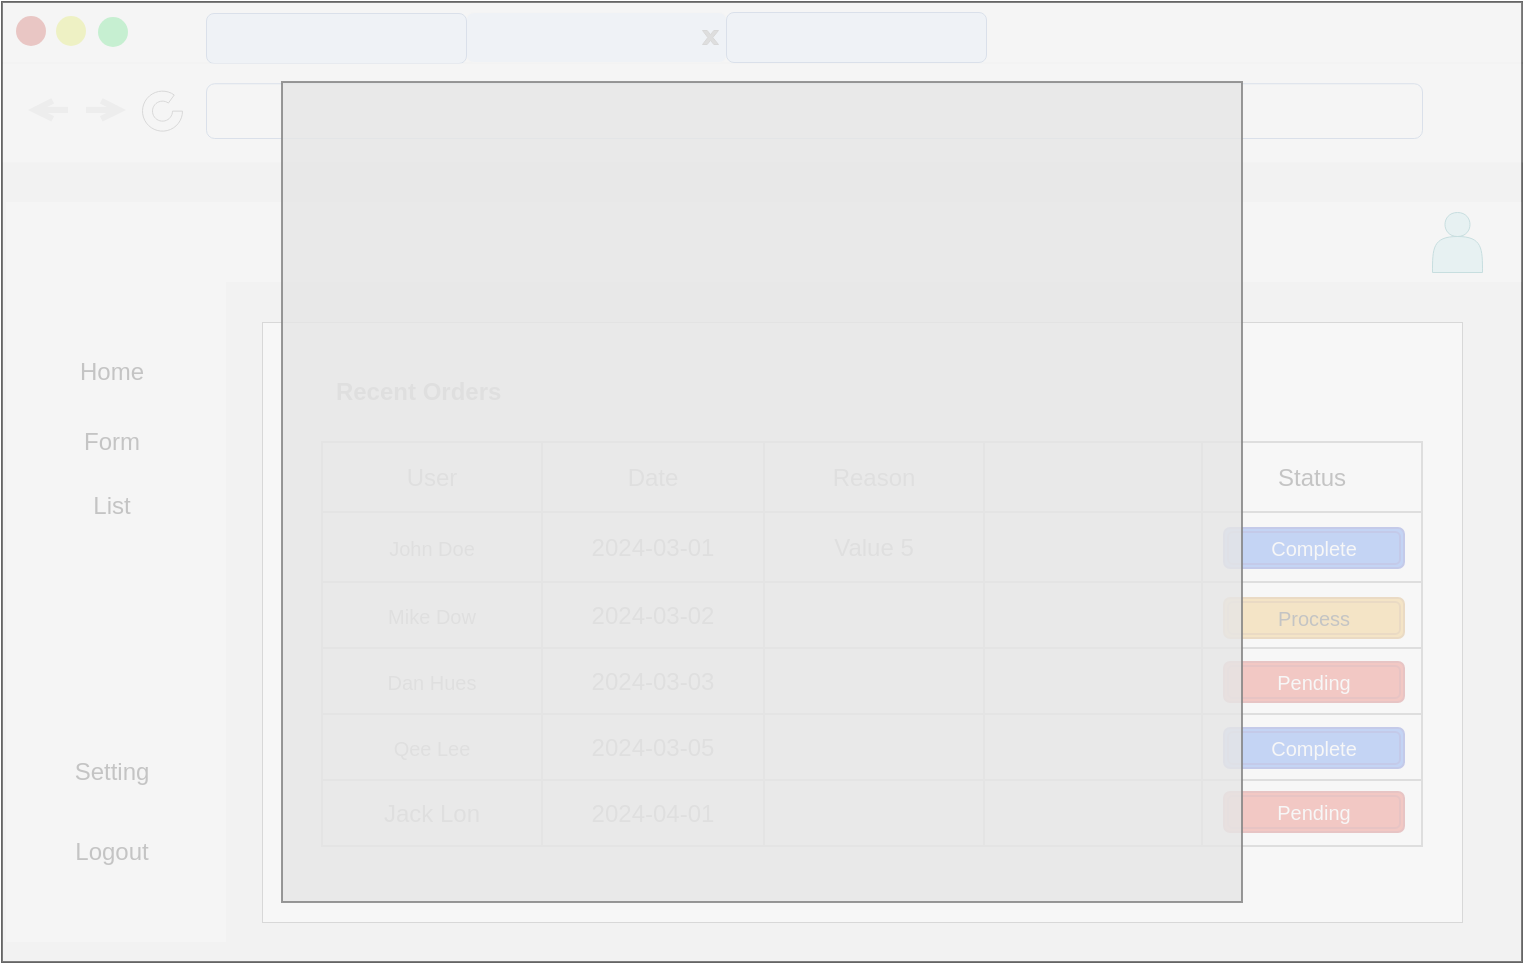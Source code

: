 <mxfile>
    <diagram id="5HG1jfW0MSwjm0IpRdiQ" name="PC">
        <mxGraphModel dx="906" dy="544" grid="1" gridSize="10" guides="1" tooltips="1" connect="1" arrows="1" fold="1" page="1" pageScale="1" pageWidth="827" pageHeight="1169" math="0" shadow="0">
            <root>
                <mxCell id="0"/>
                <mxCell id="1" parent="0"/>
                <mxCell id="2" value="" style="rounded=0;whiteSpace=wrap;html=1;fillColor=#E6E6E6;fontColor=#000000;strokeColor=#666666;" parent="1" vertex="1">
                    <mxGeometry x="40" y="40" width="760" height="480" as="geometry"/>
                </mxCell>
                <mxCell id="3" value="" style="rounded=0;whiteSpace=wrap;html=1;strokeColor=none;strokeWidth=2;fillColor=#f5f5f5;fontColor=#000000;" parent="1" vertex="1">
                    <mxGeometry x="42" y="140" width="110" height="370" as="geometry"/>
                </mxCell>
                <mxCell id="4" value="Home" style="text;html=1;align=center;verticalAlign=middle;whiteSpace=wrap;rounded=0;strokeWidth=2;fontColor=#000000;" parent="1" vertex="1">
                    <mxGeometry x="65" y="210" width="60" height="30" as="geometry"/>
                </mxCell>
                <mxCell id="5" value="" style="group;fontColor=#000000;" parent="1" vertex="1" connectable="0">
                    <mxGeometry x="40" y="40" width="760" height="80" as="geometry"/>
                </mxCell>
                <mxCell id="6" value="" style="rounded=0;whiteSpace=wrap;html=1;fillColor=#f5f5f5;fontColor=#000000;strokeColor=none;strokeWidth=0.5;" parent="5" vertex="1">
                    <mxGeometry width="760" height="30" as="geometry"/>
                </mxCell>
                <mxCell id="7" value="" style="ellipse;whiteSpace=wrap;html=1;aspect=fixed;strokeColor=none;fillColor=#BA0C00;gradientColor=none;fontColor=#000000;" parent="5" vertex="1">
                    <mxGeometry x="7" y="7" width="15" height="15" as="geometry"/>
                </mxCell>
                <mxCell id="8" value="" style="ellipse;whiteSpace=wrap;html=1;aspect=fixed;strokeColor=none;fillColor=#D4E302;gradientColor=none;fontColor=#000000;" parent="5" vertex="1">
                    <mxGeometry x="27" y="7" width="15" height="15" as="geometry"/>
                </mxCell>
                <mxCell id="9" value="" style="ellipse;whiteSpace=wrap;html=1;aspect=fixed;strokeColor=none;fillColor=#09D940;gradientColor=none;fontColor=#000000;" parent="5" vertex="1">
                    <mxGeometry x="48" y="7.5" width="15" height="15" as="geometry"/>
                </mxCell>
                <mxCell id="10" value="" style="rounded=1;whiteSpace=wrap;html=1;fillColor=#dae8fc;strokeColor=#F0F0F0;strokeWidth=0.5;fontColor=#000000;" parent="5" vertex="1">
                    <mxGeometry x="232" y="5" width="130" height="25" as="geometry"/>
                </mxCell>
                <mxCell id="11" value="" style="rounded=1;whiteSpace=wrap;html=1;fillColor=#dae8fc;strokeColor=#6c8ebf;strokeWidth=0.5;fontColor=#000000;" parent="5" vertex="1">
                    <mxGeometry x="102" y="5.5" width="130" height="25" as="geometry"/>
                </mxCell>
                <mxCell id="12" value="" style="rounded=1;whiteSpace=wrap;html=1;fillColor=#dae8fc;strokeColor=#6c8ebf;strokeWidth=0.5;fontColor=#000000;" parent="5" vertex="1">
                    <mxGeometry x="362" y="5" width="130" height="25" as="geometry"/>
                </mxCell>
                <mxCell id="13" value="" style="verticalLabelPosition=bottom;verticalAlign=top;html=1;shape=mxgraph.basic.x;strokeWidth=0.5;fillColor=#808080;strokeColor=#666666;fontColor=#000000;" parent="5" vertex="1">
                    <mxGeometry x="350" y="14" width="8" height="7" as="geometry"/>
                </mxCell>
                <mxCell id="14" value="" style="rounded=0;whiteSpace=wrap;html=1;fillColor=#f5f5f5;fontColor=#000000;strokeColor=none;strokeWidth=0.5;" parent="5" vertex="1">
                    <mxGeometry y="30.5" width="760" height="49.5" as="geometry"/>
                </mxCell>
                <mxCell id="15" value="" style="rounded=1;whiteSpace=wrap;html=1;strokeColor=#6c8ebf;strokeWidth=0.5;fillColor=none;fontColor=#000000;" parent="5" vertex="1">
                    <mxGeometry x="102" y="40.63" width="608" height="27.37" as="geometry"/>
                </mxCell>
                <mxCell id="16" value="" style="verticalLabelPosition=bottom;verticalAlign=top;html=1;shape=mxgraph.basic.partConcEllipse;startAngle=0.25;endAngle=0.1;arcWidth=0.5;rounded=1;strokeColor=#666666;strokeWidth=0.5;fillColor=none;fontColor=#000000;" parent="5" vertex="1">
                    <mxGeometry x="70" y="44.32" width="20" height="20" as="geometry"/>
                </mxCell>
                <mxCell id="17" value="" style="endArrow=open;html=1;strokeColor=#CCCCCC;strokeWidth=3;startSize=0;endFill=0;fontColor=#000000;" parent="5" edge="1">
                    <mxGeometry width="50" height="50" relative="1" as="geometry">
                        <mxPoint x="42" y="53.97" as="sourcePoint"/>
                        <mxPoint x="62" y="53.97" as="targetPoint"/>
                    </mxGeometry>
                </mxCell>
                <mxCell id="18" value="" style="endArrow=open;html=1;strokeColor=#CCCCCC;strokeWidth=3;startSize=0;endFill=0;fontColor=#000000;" parent="1" edge="1">
                    <mxGeometry width="50" height="50" relative="1" as="geometry">
                        <mxPoint x="73.0" y="93.97" as="sourcePoint"/>
                        <mxPoint x="53.0" y="93.97" as="targetPoint"/>
                    </mxGeometry>
                </mxCell>
                <mxCell id="19" value="Form" style="text;html=1;align=center;verticalAlign=middle;whiteSpace=wrap;rounded=0;strokeWidth=2;fontColor=#000000;" parent="1" vertex="1">
                    <mxGeometry x="65" y="245" width="60" height="30" as="geometry"/>
                </mxCell>
                <mxCell id="20" value="Setting" style="text;html=1;align=center;verticalAlign=middle;whiteSpace=wrap;rounded=0;strokeWidth=2;fontColor=#000000;" parent="1" vertex="1">
                    <mxGeometry x="65" y="410" width="60" height="30" as="geometry"/>
                </mxCell>
                <mxCell id="21" value="Logout" style="text;html=1;align=center;verticalAlign=middle;whiteSpace=wrap;rounded=0;strokeWidth=2;fontColor=#000000;" parent="1" vertex="1">
                    <mxGeometry x="65" y="450" width="60" height="30" as="geometry"/>
                </mxCell>
                <mxCell id="22" value="" style="rounded=0;whiteSpace=wrap;html=1;strokeColor=none;strokeWidth=2;fillColor=#f5f5f5;fontColor=#000000;" parent="1" vertex="1">
                    <mxGeometry x="150" y="140" width="650" height="40" as="geometry"/>
                </mxCell>
                <mxCell id="23" value="" style="rounded=0;whiteSpace=wrap;html=1;strokeColor=#666666;strokeWidth=0.5;fillColor=#FFFFFF;fontColor=#000000;" parent="1" vertex="1">
                    <mxGeometry x="170" y="200" width="600" height="300" as="geometry"/>
                </mxCell>
                <mxCell id="24" value="Recent Orders&amp;nbsp;" style="text;html=1;align=center;verticalAlign=middle;whiteSpace=wrap;rounded=0;strokeWidth=0.5;strokeColor=none;fontColor=#000000;fontStyle=1" parent="1" vertex="1">
                    <mxGeometry x="200" y="220" width="100" height="30" as="geometry"/>
                </mxCell>
                <mxCell id="25" value="List" style="text;html=1;align=center;verticalAlign=middle;whiteSpace=wrap;rounded=0;strokeWidth=2;fontColor=#000000;" parent="1" vertex="1">
                    <mxGeometry x="65" y="277" width="60" height="30" as="geometry"/>
                </mxCell>
                <mxCell id="26" value="" style="shape=actor;whiteSpace=wrap;html=1;rounded=1;strokeColor=#0e8088;strokeWidth=0.5;fontSize=10;fillColor=#b0e3e6;fontColor=#000000;" parent="1" vertex="1">
                    <mxGeometry x="755" y="145" width="25" height="30" as="geometry"/>
                </mxCell>
                <mxCell id="27" value="" style="childLayout=tableLayout;recursiveResize=0;shadow=0;fillColor=none;strokeColor=#808080;fontColor=#000000;" parent="1" vertex="1">
                    <mxGeometry x="200" y="260" width="550" height="202" as="geometry"/>
                </mxCell>
                <mxCell id="28" value="" style="shape=tableRow;horizontal=0;startSize=0;swimlaneHead=0;swimlaneBody=0;top=0;left=0;bottom=0;right=0;dropTarget=0;collapsible=0;recursiveResize=0;expand=0;fontStyle=0;fillColor=none;strokeColor=inherit;fontColor=#000000;" parent="27" vertex="1">
                    <mxGeometry width="550" height="35" as="geometry"/>
                </mxCell>
                <mxCell id="29" value="User" style="connectable=0;recursiveResize=0;strokeColor=inherit;fillColor=none;align=center;whiteSpace=wrap;html=1;fontColor=#000000;" parent="28" vertex="1">
                    <mxGeometry width="110" height="35" as="geometry">
                        <mxRectangle width="110" height="35" as="alternateBounds"/>
                    </mxGeometry>
                </mxCell>
                <mxCell id="30" value="Date" style="connectable=0;recursiveResize=0;strokeColor=inherit;fillColor=none;align=center;whiteSpace=wrap;html=1;fontColor=#000000;" parent="28" vertex="1">
                    <mxGeometry x="110" width="111" height="35" as="geometry">
                        <mxRectangle width="111" height="35" as="alternateBounds"/>
                    </mxGeometry>
                </mxCell>
                <mxCell id="31" value="Reason" style="connectable=0;recursiveResize=0;strokeColor=inherit;fillColor=none;align=center;whiteSpace=wrap;html=1;fontColor=#000000;" parent="28" vertex="1">
                    <mxGeometry x="221" width="110" height="35" as="geometry">
                        <mxRectangle width="110" height="35" as="alternateBounds"/>
                    </mxGeometry>
                </mxCell>
                <mxCell id="32" style="connectable=0;recursiveResize=0;strokeColor=inherit;fillColor=none;align=center;whiteSpace=wrap;html=1;fontColor=#000000;" parent="28" vertex="1">
                    <mxGeometry x="331" width="109" height="35" as="geometry">
                        <mxRectangle width="109" height="35" as="alternateBounds"/>
                    </mxGeometry>
                </mxCell>
                <mxCell id="33" value="Status" style="connectable=0;recursiveResize=0;strokeColor=inherit;fillColor=none;align=center;whiteSpace=wrap;html=1;fontColor=#000000;" parent="28" vertex="1">
                    <mxGeometry x="440" width="110" height="35" as="geometry">
                        <mxRectangle width="110" height="35" as="alternateBounds"/>
                    </mxGeometry>
                </mxCell>
                <mxCell id="34" style="shape=tableRow;horizontal=0;startSize=0;swimlaneHead=0;swimlaneBody=0;top=0;left=0;bottom=0;right=0;dropTarget=0;collapsible=0;recursiveResize=0;expand=0;fontStyle=0;fillColor=none;strokeColor=inherit;fontColor=#000000;" parent="27" vertex="1">
                    <mxGeometry y="35" width="550" height="35" as="geometry"/>
                </mxCell>
                <mxCell id="35" value="&lt;span style=&quot;font-size: 10px;&quot;&gt;John Doe&lt;/span&gt;" style="connectable=0;recursiveResize=0;strokeColor=inherit;fillColor=none;align=center;whiteSpace=wrap;html=1;fontColor=#000000;" parent="34" vertex="1">
                    <mxGeometry width="110" height="35" as="geometry">
                        <mxRectangle width="110" height="35" as="alternateBounds"/>
                    </mxGeometry>
                </mxCell>
                <mxCell id="36" value="2024-03-01" style="connectable=0;recursiveResize=0;strokeColor=inherit;fillColor=none;align=center;whiteSpace=wrap;html=1;fontColor=#000000;" parent="34" vertex="1">
                    <mxGeometry x="110" width="111" height="35" as="geometry">
                        <mxRectangle width="111" height="35" as="alternateBounds"/>
                    </mxGeometry>
                </mxCell>
                <mxCell id="37" value="Value 5" style="connectable=0;recursiveResize=0;strokeColor=inherit;fillColor=none;align=center;whiteSpace=wrap;html=1;fontColor=#000000;" parent="34" vertex="1">
                    <mxGeometry x="221" width="110" height="35" as="geometry">
                        <mxRectangle width="110" height="35" as="alternateBounds"/>
                    </mxGeometry>
                </mxCell>
                <mxCell id="38" style="connectable=0;recursiveResize=0;strokeColor=inherit;fillColor=none;align=center;whiteSpace=wrap;html=1;fontColor=#000000;" parent="34" vertex="1">
                    <mxGeometry x="331" width="109" height="35" as="geometry">
                        <mxRectangle width="109" height="35" as="alternateBounds"/>
                    </mxGeometry>
                </mxCell>
                <mxCell id="39" style="connectable=0;recursiveResize=0;strokeColor=inherit;fillColor=none;align=center;whiteSpace=wrap;html=1;fontColor=#000000;" parent="34" vertex="1">
                    <mxGeometry x="440" width="110" height="35" as="geometry">
                        <mxRectangle width="110" height="35" as="alternateBounds"/>
                    </mxGeometry>
                </mxCell>
                <mxCell id="40" style="shape=tableRow;horizontal=0;startSize=0;swimlaneHead=0;swimlaneBody=0;top=0;left=0;bottom=0;right=0;dropTarget=0;collapsible=0;recursiveResize=0;expand=0;fontStyle=0;fillColor=none;strokeColor=inherit;fontColor=#000000;" parent="27" vertex="1">
                    <mxGeometry y="70" width="550" height="33" as="geometry"/>
                </mxCell>
                <mxCell id="41" value="&lt;span style=&quot;font-size: 10px;&quot;&gt;Mike Dow&lt;/span&gt;" style="connectable=0;recursiveResize=0;strokeColor=inherit;fillColor=none;align=center;whiteSpace=wrap;html=1;fontColor=#000000;" parent="40" vertex="1">
                    <mxGeometry width="110" height="33" as="geometry">
                        <mxRectangle width="110" height="33" as="alternateBounds"/>
                    </mxGeometry>
                </mxCell>
                <mxCell id="42" value="2024-03-02" style="connectable=0;recursiveResize=0;strokeColor=inherit;fillColor=none;align=center;whiteSpace=wrap;html=1;fontColor=#000000;" parent="40" vertex="1">
                    <mxGeometry x="110" width="111" height="33" as="geometry">
                        <mxRectangle width="111" height="33" as="alternateBounds"/>
                    </mxGeometry>
                </mxCell>
                <mxCell id="43" style="connectable=0;recursiveResize=0;strokeColor=inherit;fillColor=none;align=center;whiteSpace=wrap;html=1;fontColor=#000000;" parent="40" vertex="1">
                    <mxGeometry x="221" width="110" height="33" as="geometry">
                        <mxRectangle width="110" height="33" as="alternateBounds"/>
                    </mxGeometry>
                </mxCell>
                <mxCell id="44" style="connectable=0;recursiveResize=0;strokeColor=inherit;fillColor=none;align=center;whiteSpace=wrap;html=1;fontColor=#000000;" parent="40" vertex="1">
                    <mxGeometry x="331" width="109" height="33" as="geometry">
                        <mxRectangle width="109" height="33" as="alternateBounds"/>
                    </mxGeometry>
                </mxCell>
                <mxCell id="45" style="connectable=0;recursiveResize=0;strokeColor=inherit;fillColor=none;align=center;whiteSpace=wrap;html=1;fontColor=#000000;" parent="40" vertex="1">
                    <mxGeometry x="440" width="110" height="33" as="geometry">
                        <mxRectangle width="110" height="33" as="alternateBounds"/>
                    </mxGeometry>
                </mxCell>
                <mxCell id="46" style="shape=tableRow;horizontal=0;startSize=0;swimlaneHead=0;swimlaneBody=0;top=0;left=0;bottom=0;right=0;dropTarget=0;collapsible=0;recursiveResize=0;expand=0;fontStyle=0;fillColor=none;strokeColor=inherit;fontColor=#000000;" parent="27" vertex="1">
                    <mxGeometry y="103" width="550" height="33" as="geometry"/>
                </mxCell>
                <mxCell id="47" value="&lt;span style=&quot;font-size: 10px;&quot;&gt;Dan Hues&lt;/span&gt;" style="connectable=0;recursiveResize=0;strokeColor=inherit;fillColor=none;align=center;whiteSpace=wrap;html=1;fontColor=#000000;" parent="46" vertex="1">
                    <mxGeometry width="110" height="33" as="geometry">
                        <mxRectangle width="110" height="33" as="alternateBounds"/>
                    </mxGeometry>
                </mxCell>
                <mxCell id="48" value="2024-03-03" style="connectable=0;recursiveResize=0;strokeColor=inherit;fillColor=none;align=center;whiteSpace=wrap;html=1;fontColor=#000000;" parent="46" vertex="1">
                    <mxGeometry x="110" width="111" height="33" as="geometry">
                        <mxRectangle width="111" height="33" as="alternateBounds"/>
                    </mxGeometry>
                </mxCell>
                <mxCell id="49" style="connectable=0;recursiveResize=0;strokeColor=inherit;fillColor=none;align=center;whiteSpace=wrap;html=1;fontColor=#000000;" parent="46" vertex="1">
                    <mxGeometry x="221" width="110" height="33" as="geometry">
                        <mxRectangle width="110" height="33" as="alternateBounds"/>
                    </mxGeometry>
                </mxCell>
                <mxCell id="50" style="connectable=0;recursiveResize=0;strokeColor=inherit;fillColor=none;align=center;whiteSpace=wrap;html=1;fontColor=#000000;" parent="46" vertex="1">
                    <mxGeometry x="331" width="109" height="33" as="geometry">
                        <mxRectangle width="109" height="33" as="alternateBounds"/>
                    </mxGeometry>
                </mxCell>
                <mxCell id="51" style="connectable=0;recursiveResize=0;strokeColor=inherit;fillColor=none;align=center;whiteSpace=wrap;html=1;fontColor=#000000;" parent="46" vertex="1">
                    <mxGeometry x="440" width="110" height="33" as="geometry">
                        <mxRectangle width="110" height="33" as="alternateBounds"/>
                    </mxGeometry>
                </mxCell>
                <mxCell id="52" style="shape=tableRow;horizontal=0;startSize=0;swimlaneHead=0;swimlaneBody=0;top=0;left=0;bottom=0;right=0;dropTarget=0;collapsible=0;recursiveResize=0;expand=0;fontStyle=0;fillColor=none;strokeColor=inherit;fontColor=#000000;" parent="27" vertex="1">
                    <mxGeometry y="136" width="550" height="33" as="geometry"/>
                </mxCell>
                <mxCell id="53" value="&lt;span style=&quot;font-size: 10px;&quot;&gt;Qee Lee&lt;/span&gt;" style="connectable=0;recursiveResize=0;strokeColor=inherit;fillColor=none;align=center;whiteSpace=wrap;html=1;fontColor=#000000;" parent="52" vertex="1">
                    <mxGeometry width="110" height="33" as="geometry">
                        <mxRectangle width="110" height="33" as="alternateBounds"/>
                    </mxGeometry>
                </mxCell>
                <mxCell id="54" value="2024-03-05" style="connectable=0;recursiveResize=0;strokeColor=inherit;fillColor=none;align=center;whiteSpace=wrap;html=1;fontColor=#000000;" parent="52" vertex="1">
                    <mxGeometry x="110" width="111" height="33" as="geometry">
                        <mxRectangle width="111" height="33" as="alternateBounds"/>
                    </mxGeometry>
                </mxCell>
                <mxCell id="55" style="connectable=0;recursiveResize=0;strokeColor=inherit;fillColor=none;align=center;whiteSpace=wrap;html=1;fontColor=#000000;" parent="52" vertex="1">
                    <mxGeometry x="221" width="110" height="33" as="geometry">
                        <mxRectangle width="110" height="33" as="alternateBounds"/>
                    </mxGeometry>
                </mxCell>
                <mxCell id="56" style="connectable=0;recursiveResize=0;strokeColor=inherit;fillColor=none;align=center;whiteSpace=wrap;html=1;fontColor=#000000;" parent="52" vertex="1">
                    <mxGeometry x="331" width="109" height="33" as="geometry">
                        <mxRectangle width="109" height="33" as="alternateBounds"/>
                    </mxGeometry>
                </mxCell>
                <mxCell id="57" style="connectable=0;recursiveResize=0;strokeColor=inherit;fillColor=none;align=center;whiteSpace=wrap;html=1;fontColor=#000000;" parent="52" vertex="1">
                    <mxGeometry x="440" width="110" height="33" as="geometry">
                        <mxRectangle width="110" height="33" as="alternateBounds"/>
                    </mxGeometry>
                </mxCell>
                <mxCell id="58" style="shape=tableRow;horizontal=0;startSize=0;swimlaneHead=0;swimlaneBody=0;top=0;left=0;bottom=0;right=0;dropTarget=0;collapsible=0;recursiveResize=0;expand=0;fontStyle=0;fillColor=none;strokeColor=inherit;fontColor=#000000;" parent="27" vertex="1">
                    <mxGeometry y="169" width="550" height="33" as="geometry"/>
                </mxCell>
                <mxCell id="59" value="Jack Lon" style="connectable=0;recursiveResize=0;strokeColor=inherit;fillColor=none;align=center;whiteSpace=wrap;html=1;fontColor=#000000;" parent="58" vertex="1">
                    <mxGeometry width="110" height="33" as="geometry">
                        <mxRectangle width="110" height="33" as="alternateBounds"/>
                    </mxGeometry>
                </mxCell>
                <mxCell id="60" value="2024-04-01" style="connectable=0;recursiveResize=0;strokeColor=inherit;fillColor=none;align=center;whiteSpace=wrap;html=1;fontColor=#000000;" parent="58" vertex="1">
                    <mxGeometry x="110" width="111" height="33" as="geometry">
                        <mxRectangle width="111" height="33" as="alternateBounds"/>
                    </mxGeometry>
                </mxCell>
                <mxCell id="61" style="connectable=0;recursiveResize=0;strokeColor=inherit;fillColor=none;align=center;whiteSpace=wrap;html=1;fontColor=#000000;" parent="58" vertex="1">
                    <mxGeometry x="221" width="110" height="33" as="geometry">
                        <mxRectangle width="110" height="33" as="alternateBounds"/>
                    </mxGeometry>
                </mxCell>
                <mxCell id="62" style="connectable=0;recursiveResize=0;strokeColor=inherit;fillColor=none;align=center;whiteSpace=wrap;html=1;fontColor=#000000;" parent="58" vertex="1">
                    <mxGeometry x="331" width="109" height="33" as="geometry">
                        <mxRectangle width="109" height="33" as="alternateBounds"/>
                    </mxGeometry>
                </mxCell>
                <mxCell id="63" style="connectable=0;recursiveResize=0;strokeColor=inherit;fillColor=none;align=center;whiteSpace=wrap;html=1;fontColor=#000000;" parent="58" vertex="1">
                    <mxGeometry x="440" width="110" height="33" as="geometry">
                        <mxRectangle width="110" height="33" as="alternateBounds"/>
                    </mxGeometry>
                </mxCell>
                <mxCell id="64" value="&lt;font style=&quot;font-size: 10px;&quot;&gt;Complete&lt;/font&gt;" style="shape=ext;double=1;rounded=1;whiteSpace=wrap;html=1;strokeColor=#001DBC;fontColor=#ffffff;fillColor=#0050ef;" parent="1" vertex="1">
                    <mxGeometry x="651" y="303" width="90" height="20" as="geometry"/>
                </mxCell>
                <mxCell id="65" value="&lt;span style=&quot;font-size: 10px;&quot;&gt;Process&lt;/span&gt;" style="shape=ext;double=1;rounded=1;whiteSpace=wrap;html=1;strokeColor=#BD7000;fontColor=#000000;fillColor=#f0a30a;" parent="1" vertex="1">
                    <mxGeometry x="651" y="338" width="90" height="20" as="geometry"/>
                </mxCell>
                <mxCell id="66" value="&lt;span style=&quot;font-size: 10px;&quot;&gt;Pending&lt;/span&gt;" style="shape=ext;double=1;rounded=1;whiteSpace=wrap;html=1;strokeColor=#B20000;fontColor=#ffffff;fillColor=#e51400;" parent="1" vertex="1">
                    <mxGeometry x="651" y="370" width="90" height="20" as="geometry"/>
                </mxCell>
                <mxCell id="67" value="&lt;font style=&quot;font-size: 10px;&quot;&gt;Complete&lt;/font&gt;" style="shape=ext;double=1;rounded=1;whiteSpace=wrap;html=1;strokeColor=#001DBC;fontColor=#ffffff;fillColor=#0050ef;" parent="1" vertex="1">
                    <mxGeometry x="651" y="403" width="90" height="20" as="geometry"/>
                </mxCell>
                <mxCell id="68" value="&lt;span style=&quot;font-size: 10px;&quot;&gt;Pending&lt;/span&gt;" style="shape=ext;double=1;rounded=1;whiteSpace=wrap;html=1;strokeColor=#B20000;fontColor=#ffffff;fillColor=#e51400;" parent="1" vertex="1">
                    <mxGeometry x="651" y="435" width="90" height="20" as="geometry"/>
                </mxCell>
                <mxCell id="69" value="" style="rounded=0;whiteSpace=wrap;html=1;fillColor=#f5f5f5;strokeColor=#666666;fontColor=#333333;opacity=80;" vertex="1" parent="1">
                    <mxGeometry x="40" y="40" width="760" height="480" as="geometry"/>
                </mxCell>
                <mxCell id="71" value="" style="rounded=0;whiteSpace=wrap;html=1;opacity=80;fillColor=#E6E6E6;fontColor=#333333;strokeColor=#808080;" vertex="1" parent="1">
                    <mxGeometry x="180" y="80" width="480" height="410" as="geometry"/>
                </mxCell>
            </root>
        </mxGraphModel>
    </diagram>
</mxfile>